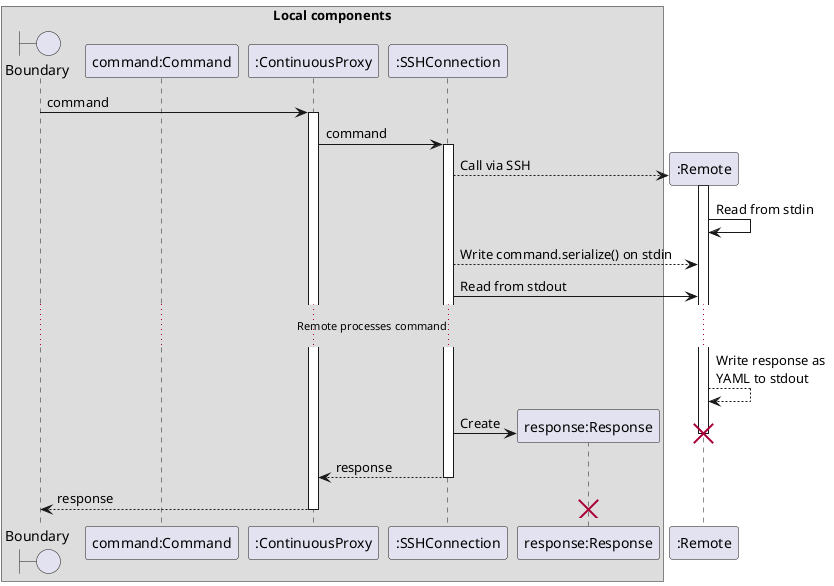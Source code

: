 @startuml

'This file is the same as proxy-one-message.puml except the SSHConnection is continuous 
'instead of created/destroyed for each Message.

box "Local components"
    boundary Boundary
    participant "command:Command" as Command
    participant ":ContinuousProxy" as Proxy
    participant ":SSHConnection" as SSHConnection
    participant "response:Response" as Response
end box
participant ":Remote" as Remote

Boundary -> Proxy ++ : command
'Proxy -> SSHConnection ** : Create
Proxy -> SSHConnection ++ : command
SSHConnection --> Remote ** : Call via SSH
activate Remote
Remote -> Remote : Read from stdin
SSHConnection --> Remote : Write command.serialize() on stdin
SSHConnection -> Remote : Read from stdout
... Remote processes command ...
Remote --> Remote : Write response as \nYAML to stdout
SSHConnection -> Response ** : Create
destroy Remote
Proxy <-- SSHConnection -- : response
'Proxy -> SSHConnection !! : Close
Boundary <-- Proxy -- : response

destroy Response

@enduml
